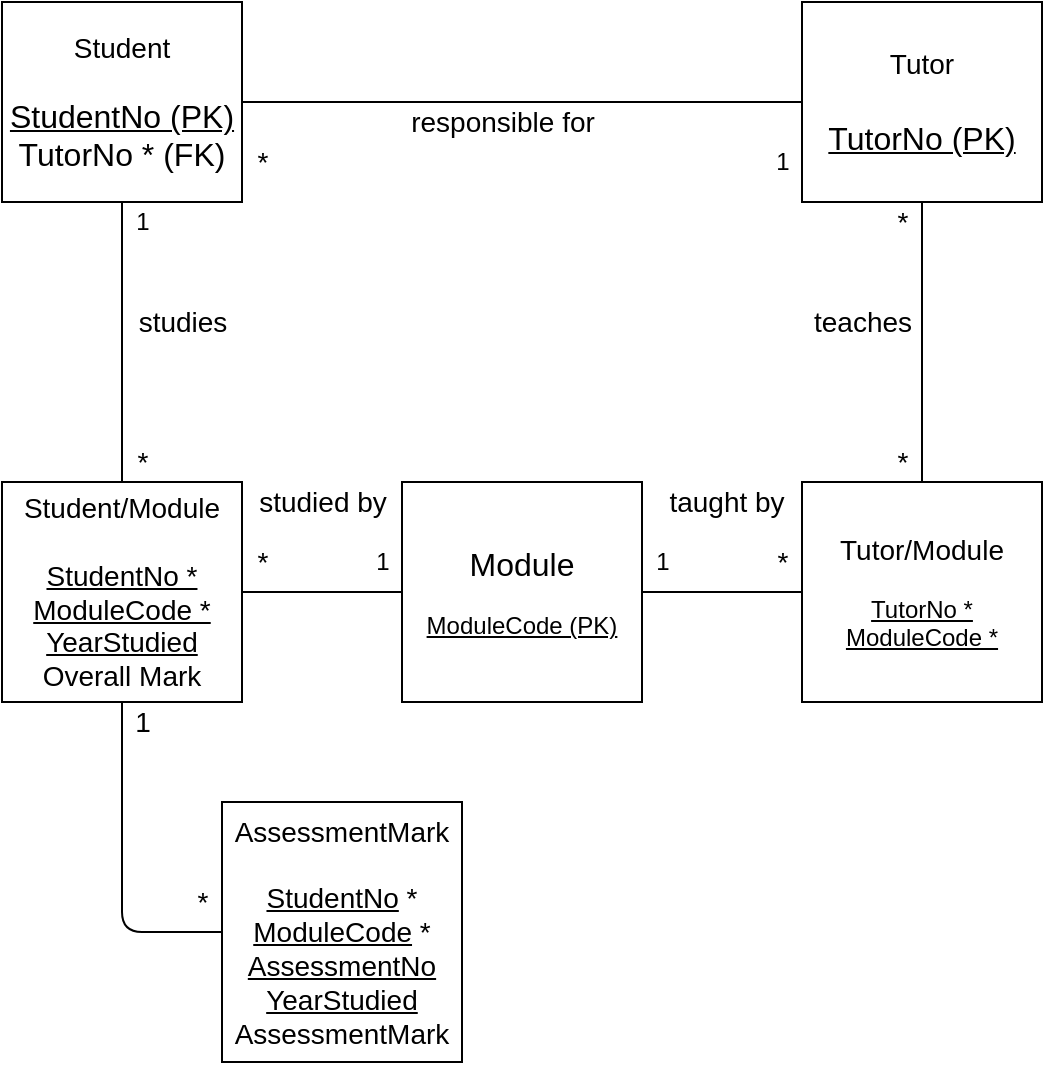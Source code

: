 <mxfile version="13.7.3" type="device"><diagram id="EeplW3nDx92lRpiKTBKl" name="Page-1"><mxGraphModel dx="702" dy="816" grid="1" gridSize="10" guides="1" tooltips="1" connect="1" arrows="1" fold="1" page="1" pageScale="1" pageWidth="827" pageHeight="1169" math="0" shadow="0"><root><mxCell id="0"/><mxCell id="1" parent="0"/><mxCell id="XJikhWOhUW-CfTlBh9OR-1" value="&lt;div&gt;&lt;font style=&quot;font-size: 14px&quot;&gt;Tutor&lt;/font&gt;&lt;/div&gt;&lt;div&gt;&lt;font size=&quot;3&quot;&gt;&lt;br&gt;&lt;/font&gt;&lt;/div&gt;&lt;div&gt;&lt;font size=&quot;3&quot;&gt;&lt;u&gt;TutorNo (PK)&lt;/u&gt;&lt;br&gt;&lt;/font&gt;&lt;/div&gt;" style="rounded=0;whiteSpace=wrap;html=1;" parent="1" vertex="1"><mxGeometry x="480" y="80" width="120" height="100" as="geometry"/></mxCell><mxCell id="XJikhWOhUW-CfTlBh9OR-2" value="&lt;div&gt;&lt;font style=&quot;font-size: 14px&quot;&gt;Student&lt;/font&gt;&lt;/div&gt;&lt;div&gt;&lt;font style=&quot;font-size: 14px&quot;&gt;&lt;u&gt;&lt;br&gt;&lt;/u&gt;&lt;/font&gt;&lt;/div&gt;&lt;div&gt;&lt;font size=&quot;3&quot;&gt;&lt;u&gt;StudentNo (PK)&lt;/u&gt;&lt;br&gt;&lt;/font&gt;&lt;/div&gt;&lt;div&gt;&lt;font size=&quot;3&quot;&gt;TutorNo * (FK)&lt;br&gt;&lt;/font&gt;&lt;/div&gt;" style="rounded=0;whiteSpace=wrap;html=1;" parent="1" vertex="1"><mxGeometry x="80" y="80" width="120" height="100" as="geometry"/></mxCell><mxCell id="XJikhWOhUW-CfTlBh9OR-3" value="&lt;div&gt;&lt;font style=&quot;font-size: 14px&quot;&gt;Tutor/Module&lt;br&gt;&lt;/font&gt;&lt;/div&gt;&lt;div&gt;&lt;br&gt;&lt;/div&gt;&lt;div&gt;&lt;u&gt;TutorNo *&lt;br&gt;&lt;/u&gt;&lt;/div&gt;&lt;u&gt;ModuleCode *&lt;/u&gt;" style="rounded=0;whiteSpace=wrap;html=1;" parent="1" vertex="1"><mxGeometry x="480" y="320" width="120" height="110" as="geometry"/></mxCell><mxCell id="XJikhWOhUW-CfTlBh9OR-4" value="&lt;div&gt;&lt;font style=&quot;font-size: 14px&quot;&gt;Student/Module&lt;/font&gt;&lt;/div&gt;&lt;div&gt;&lt;font style=&quot;font-size: 14px&quot;&gt;&lt;br&gt;&lt;/font&gt;&lt;/div&gt;&lt;div&gt;&lt;u&gt;&lt;font style=&quot;font-size: 14px&quot;&gt;StudentNo *&lt;/font&gt;&lt;/u&gt;&lt;/div&gt;&lt;div&gt;&lt;u&gt;&lt;font style=&quot;font-size: 14px&quot;&gt;ModuleCode *&lt;/font&gt;&lt;/u&gt;&lt;/div&gt;&lt;div&gt;&lt;u&gt;&lt;font style=&quot;font-size: 14px&quot;&gt;YearStudied&lt;/font&gt;&lt;/u&gt;&lt;/div&gt;&lt;div&gt;&lt;font style=&quot;font-size: 14px&quot;&gt;Overall Mark&lt;br&gt;&lt;/font&gt;&lt;/div&gt;" style="rounded=0;whiteSpace=wrap;html=1;" parent="1" vertex="1"><mxGeometry x="80" y="320" width="120" height="110" as="geometry"/></mxCell><mxCell id="XJikhWOhUW-CfTlBh9OR-5" value="&lt;div&gt;&lt;font size=&quot;3&quot;&gt;Module&lt;br&gt;&lt;/font&gt;&lt;/div&gt;&lt;div&gt;&lt;br&gt;&lt;/div&gt;&lt;div&gt;&lt;u&gt;ModuleCode (PK)&lt;/u&gt;&lt;br&gt;&lt;/div&gt;" style="rounded=0;whiteSpace=wrap;html=1;" parent="1" vertex="1"><mxGeometry x="280" y="320" width="120" height="110" as="geometry"/></mxCell><mxCell id="XJikhWOhUW-CfTlBh9OR-7" value="" style="endArrow=none;html=1;entryX=0.5;entryY=1;entryDx=0;entryDy=0;exitX=0.5;exitY=0;exitDx=0;exitDy=0;" parent="1" source="XJikhWOhUW-CfTlBh9OR-3" target="XJikhWOhUW-CfTlBh9OR-1" edge="1"><mxGeometry width="50" height="50" relative="1" as="geometry"><mxPoint x="500" y="430" as="sourcePoint"/><mxPoint x="550" y="380" as="targetPoint"/></mxGeometry></mxCell><mxCell id="XJikhWOhUW-CfTlBh9OR-8" value="" style="endArrow=none;html=1;entryX=0;entryY=0.5;entryDx=0;entryDy=0;exitX=1;exitY=0.5;exitDx=0;exitDy=0;" parent="1" source="XJikhWOhUW-CfTlBh9OR-5" target="XJikhWOhUW-CfTlBh9OR-3" edge="1"><mxGeometry width="50" height="50" relative="1" as="geometry"><mxPoint x="340" y="420" as="sourcePoint"/><mxPoint x="390" y="370" as="targetPoint"/></mxGeometry></mxCell><mxCell id="XJikhWOhUW-CfTlBh9OR-9" value="" style="endArrow=none;html=1;entryX=0;entryY=0.5;entryDx=0;entryDy=0;exitX=1;exitY=0.5;exitDx=0;exitDy=0;" parent="1" source="XJikhWOhUW-CfTlBh9OR-4" target="XJikhWOhUW-CfTlBh9OR-5" edge="1"><mxGeometry width="50" height="50" relative="1" as="geometry"><mxPoint x="190" y="430" as="sourcePoint"/><mxPoint x="240" y="380" as="targetPoint"/></mxGeometry></mxCell><mxCell id="XJikhWOhUW-CfTlBh9OR-10" value="" style="endArrow=none;html=1;entryX=0.5;entryY=1;entryDx=0;entryDy=0;exitX=0.5;exitY=0;exitDx=0;exitDy=0;" parent="1" source="XJikhWOhUW-CfTlBh9OR-4" target="XJikhWOhUW-CfTlBh9OR-2" edge="1"><mxGeometry width="50" height="50" relative="1" as="geometry"><mxPoint x="120" y="260" as="sourcePoint"/><mxPoint x="170" y="210" as="targetPoint"/></mxGeometry></mxCell><mxCell id="XJikhWOhUW-CfTlBh9OR-11" value="" style="endArrow=none;html=1;entryX=0;entryY=0.5;entryDx=0;entryDy=0;exitX=1;exitY=0.5;exitDx=0;exitDy=0;" parent="1" source="XJikhWOhUW-CfTlBh9OR-2" target="XJikhWOhUW-CfTlBh9OR-1" edge="1"><mxGeometry width="50" height="50" relative="1" as="geometry"><mxPoint x="250" y="140" as="sourcePoint"/><mxPoint x="300" y="90" as="targetPoint"/></mxGeometry></mxCell><mxCell id="XJikhWOhUW-CfTlBh9OR-12" value="&lt;font style=&quot;font-size: 14px&quot;&gt;*&lt;/font&gt;" style="text;html=1;align=center;verticalAlign=middle;resizable=0;points=[];autosize=1;" parent="1" vertex="1"><mxGeometry x="200" y="150" width="20" height="20" as="geometry"/></mxCell><mxCell id="XJikhWOhUW-CfTlBh9OR-13" value="&lt;font style=&quot;font-size: 14px&quot;&gt;*&lt;/font&gt;" style="text;html=1;align=center;verticalAlign=middle;resizable=0;points=[];autosize=1;" parent="1" vertex="1"><mxGeometry x="140" y="300" width="20" height="20" as="geometry"/></mxCell><mxCell id="XJikhWOhUW-CfTlBh9OR-14" value="&lt;font style=&quot;font-size: 14px&quot;&gt;*&lt;/font&gt;" style="text;html=1;align=center;verticalAlign=middle;resizable=0;points=[];autosize=1;" parent="1" vertex="1"><mxGeometry x="200" y="350" width="20" height="20" as="geometry"/></mxCell><mxCell id="XJikhWOhUW-CfTlBh9OR-15" value="&lt;font style=&quot;font-size: 14px&quot;&gt;*&lt;/font&gt;" style="text;html=1;align=center;verticalAlign=middle;resizable=0;points=[];autosize=1;" parent="1" vertex="1"><mxGeometry x="460" y="350" width="20" height="20" as="geometry"/></mxCell><mxCell id="XJikhWOhUW-CfTlBh9OR-16" value="&lt;font style=&quot;font-size: 14px&quot;&gt;*&lt;/font&gt;" style="text;html=1;align=center;verticalAlign=middle;resizable=0;points=[];autosize=1;" parent="1" vertex="1"><mxGeometry x="520" y="180" width="20" height="20" as="geometry"/></mxCell><mxCell id="XJikhWOhUW-CfTlBh9OR-17" value="&lt;font style=&quot;font-size: 14px&quot;&gt;*&lt;/font&gt;" style="text;html=1;align=center;verticalAlign=middle;resizable=0;points=[];autosize=1;" parent="1" vertex="1"><mxGeometry x="520" y="300" width="20" height="20" as="geometry"/></mxCell><mxCell id="XJikhWOhUW-CfTlBh9OR-18" value="1" style="text;html=1;align=center;verticalAlign=middle;resizable=0;points=[];autosize=1;" parent="1" vertex="1"><mxGeometry x="460" y="150" width="20" height="20" as="geometry"/></mxCell><mxCell id="XJikhWOhUW-CfTlBh9OR-20" value="1" style="text;html=1;align=center;verticalAlign=middle;resizable=0;points=[];autosize=1;" parent="1" vertex="1"><mxGeometry x="140" y="180" width="20" height="20" as="geometry"/></mxCell><mxCell id="XJikhWOhUW-CfTlBh9OR-21" value="1" style="text;html=1;align=center;verticalAlign=middle;resizable=0;points=[];autosize=1;" parent="1" vertex="1"><mxGeometry x="260" y="350" width="20" height="20" as="geometry"/></mxCell><mxCell id="XJikhWOhUW-CfTlBh9OR-22" value="1" style="text;html=1;align=center;verticalAlign=middle;resizable=0;points=[];autosize=1;" parent="1" vertex="1"><mxGeometry x="400" y="350" width="20" height="20" as="geometry"/></mxCell><mxCell id="XJikhWOhUW-CfTlBh9OR-23" value="&lt;font style=&quot;font-size: 14px&quot;&gt;responsible for&lt;br&gt;&lt;/font&gt;" style="text;html=1;align=center;verticalAlign=middle;resizable=0;points=[];autosize=1;" parent="1" vertex="1"><mxGeometry x="275" y="130" width="110" height="20" as="geometry"/></mxCell><mxCell id="XJikhWOhUW-CfTlBh9OR-24" value="&lt;font style=&quot;font-size: 14px&quot;&gt;studied by&lt;/font&gt;" style="text;html=1;align=center;verticalAlign=middle;resizable=0;points=[];autosize=1;" parent="1" vertex="1"><mxGeometry x="200" y="320" width="80" height="20" as="geometry"/></mxCell><mxCell id="XJikhWOhUW-CfTlBh9OR-25" value="&lt;font style=&quot;font-size: 14px&quot;&gt;taught by&lt;/font&gt;" style="text;html=1;align=center;verticalAlign=middle;resizable=0;points=[];autosize=1;" parent="1" vertex="1"><mxGeometry x="407" y="320" width="70" height="20" as="geometry"/></mxCell><mxCell id="XJikhWOhUW-CfTlBh9OR-26" value="&lt;font style=&quot;font-size: 14px&quot;&gt;teaches&lt;/font&gt;" style="text;html=1;align=center;verticalAlign=middle;resizable=0;points=[];autosize=1;" parent="1" vertex="1"><mxGeometry x="480" y="230" width="60" height="20" as="geometry"/></mxCell><mxCell id="XJikhWOhUW-CfTlBh9OR-27" value="&lt;font style=&quot;font-size: 14px&quot;&gt;studies&lt;/font&gt;" style="text;html=1;align=center;verticalAlign=middle;resizable=0;points=[];autosize=1;" parent="1" vertex="1"><mxGeometry x="140" y="230" width="60" height="20" as="geometry"/></mxCell><mxCell id="XJikhWOhUW-CfTlBh9OR-29" value="&lt;div&gt;&lt;font style=&quot;font-size: 14px&quot;&gt;AssessmentMark&lt;/font&gt;&lt;/div&gt;&lt;div&gt;&lt;font style=&quot;font-size: 14px&quot;&gt;&lt;br&gt;&lt;/font&gt;&lt;/div&gt;&lt;div&gt;&lt;font style=&quot;font-size: 14px&quot;&gt;&lt;u&gt;StudentNo&lt;/u&gt; *&lt;/font&gt;&lt;/div&gt;&lt;div&gt;&lt;font style=&quot;font-size: 14px&quot;&gt;&lt;u&gt;ModuleCode&lt;/u&gt; *&lt;/font&gt;&lt;/div&gt;&lt;div&gt;&lt;u&gt;&lt;font style=&quot;font-size: 14px&quot;&gt;AssessmentNo&lt;/font&gt;&lt;/u&gt;&lt;/div&gt;&lt;div&gt;&lt;u&gt;&lt;font style=&quot;font-size: 14px&quot;&gt;YearStudied&lt;/font&gt;&lt;/u&gt;&lt;/div&gt;&lt;div&gt;&lt;font style=&quot;font-size: 14px&quot;&gt;AssessmentMark&lt;br&gt;&lt;/font&gt;&lt;/div&gt;" style="rounded=0;whiteSpace=wrap;html=1;" parent="1" vertex="1"><mxGeometry x="190" y="480" width="120" height="130" as="geometry"/></mxCell><mxCell id="XJikhWOhUW-CfTlBh9OR-30" value="" style="endArrow=none;html=1;entryX=0.5;entryY=1;entryDx=0;entryDy=0;exitX=0;exitY=0.5;exitDx=0;exitDy=0;" parent="1" source="XJikhWOhUW-CfTlBh9OR-29" target="XJikhWOhUW-CfTlBh9OR-4" edge="1"><mxGeometry width="50" height="50" relative="1" as="geometry"><mxPoint x="40" y="585" as="sourcePoint"/><mxPoint x="90" y="535" as="targetPoint"/><Array as="points"><mxPoint x="140" y="545"/></Array></mxGeometry></mxCell><mxCell id="XJikhWOhUW-CfTlBh9OR-31" value="&lt;font style=&quot;font-size: 14px&quot;&gt;*&lt;/font&gt;" style="text;html=1;align=center;verticalAlign=middle;resizable=0;points=[];autosize=1;" parent="1" vertex="1"><mxGeometry x="170" y="520" width="20" height="20" as="geometry"/></mxCell><mxCell id="XJikhWOhUW-CfTlBh9OR-32" value="&lt;font style=&quot;font-size: 14px&quot;&gt;1&lt;/font&gt;" style="text;html=1;align=center;verticalAlign=middle;resizable=0;points=[];autosize=1;" parent="1" vertex="1"><mxGeometry x="140" y="430" width="20" height="20" as="geometry"/></mxCell></root></mxGraphModel></diagram></mxfile>